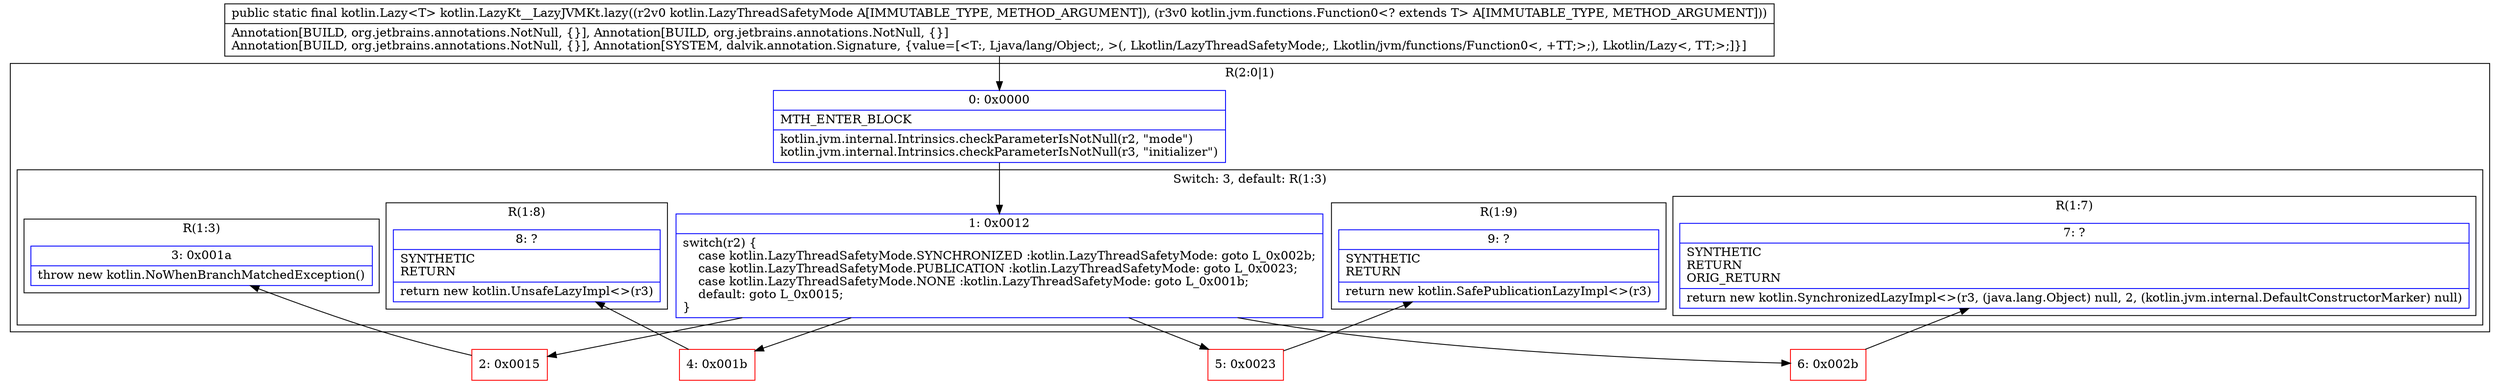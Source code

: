 digraph "CFG forkotlin.LazyKt__LazyJVMKt.lazy(Lkotlin\/LazyThreadSafetyMode;Lkotlin\/jvm\/functions\/Function0;)Lkotlin\/Lazy;" {
subgraph cluster_Region_182593795 {
label = "R(2:0|1)";
node [shape=record,color=blue];
Node_0 [shape=record,label="{0\:\ 0x0000|MTH_ENTER_BLOCK\l|kotlin.jvm.internal.Intrinsics.checkParameterIsNotNull(r2, \"mode\")\lkotlin.jvm.internal.Intrinsics.checkParameterIsNotNull(r3, \"initializer\")\l}"];
subgraph cluster_SwitchRegion_2141397378 {
label = "Switch: 3, default: R(1:3)";
node [shape=record,color=blue];
Node_1 [shape=record,label="{1\:\ 0x0012|switch(r2) \{\l    case kotlin.LazyThreadSafetyMode.SYNCHRONIZED :kotlin.LazyThreadSafetyMode: goto L_0x002b;\l    case kotlin.LazyThreadSafetyMode.PUBLICATION :kotlin.LazyThreadSafetyMode: goto L_0x0023;\l    case kotlin.LazyThreadSafetyMode.NONE :kotlin.LazyThreadSafetyMode: goto L_0x001b;\l    default: goto L_0x0015;\l\}\l}"];
subgraph cluster_Region_1295753607 {
label = "R(1:7)";
node [shape=record,color=blue];
Node_7 [shape=record,label="{7\:\ ?|SYNTHETIC\lRETURN\lORIG_RETURN\l|return new kotlin.SynchronizedLazyImpl\<\>(r3, (java.lang.Object) null, 2, (kotlin.jvm.internal.DefaultConstructorMarker) null)\l}"];
}
subgraph cluster_Region_928972611 {
label = "R(1:9)";
node [shape=record,color=blue];
Node_9 [shape=record,label="{9\:\ ?|SYNTHETIC\lRETURN\l|return new kotlin.SafePublicationLazyImpl\<\>(r3)\l}"];
}
subgraph cluster_Region_753885850 {
label = "R(1:8)";
node [shape=record,color=blue];
Node_8 [shape=record,label="{8\:\ ?|SYNTHETIC\lRETURN\l|return new kotlin.UnsafeLazyImpl\<\>(r3)\l}"];
}
subgraph cluster_Region_1252456884 {
label = "R(1:3)";
node [shape=record,color=blue];
Node_3 [shape=record,label="{3\:\ 0x001a|throw new kotlin.NoWhenBranchMatchedException()\l}"];
}
}
}
Node_2 [shape=record,color=red,label="{2\:\ 0x0015}"];
Node_4 [shape=record,color=red,label="{4\:\ 0x001b}"];
Node_5 [shape=record,color=red,label="{5\:\ 0x0023}"];
Node_6 [shape=record,color=red,label="{6\:\ 0x002b}"];
MethodNode[shape=record,label="{public static final kotlin.Lazy\<T\> kotlin.LazyKt__LazyJVMKt.lazy((r2v0 kotlin.LazyThreadSafetyMode A[IMMUTABLE_TYPE, METHOD_ARGUMENT]), (r3v0 kotlin.jvm.functions.Function0\<? extends T\> A[IMMUTABLE_TYPE, METHOD_ARGUMENT]))  | Annotation[BUILD, org.jetbrains.annotations.NotNull, \{\}], Annotation[BUILD, org.jetbrains.annotations.NotNull, \{\}]\lAnnotation[BUILD, org.jetbrains.annotations.NotNull, \{\}], Annotation[SYSTEM, dalvik.annotation.Signature, \{value=[\<T:, Ljava\/lang\/Object;, \>(, Lkotlin\/LazyThreadSafetyMode;, Lkotlin\/jvm\/functions\/Function0\<, +TT;\>;), Lkotlin\/Lazy\<, TT;\>;]\}]\l}"];
MethodNode -> Node_0;
Node_0 -> Node_1;
Node_1 -> Node_2;
Node_1 -> Node_4;
Node_1 -> Node_5;
Node_1 -> Node_6;
Node_2 -> Node_3;
Node_4 -> Node_8;
Node_5 -> Node_9;
Node_6 -> Node_7;
}

